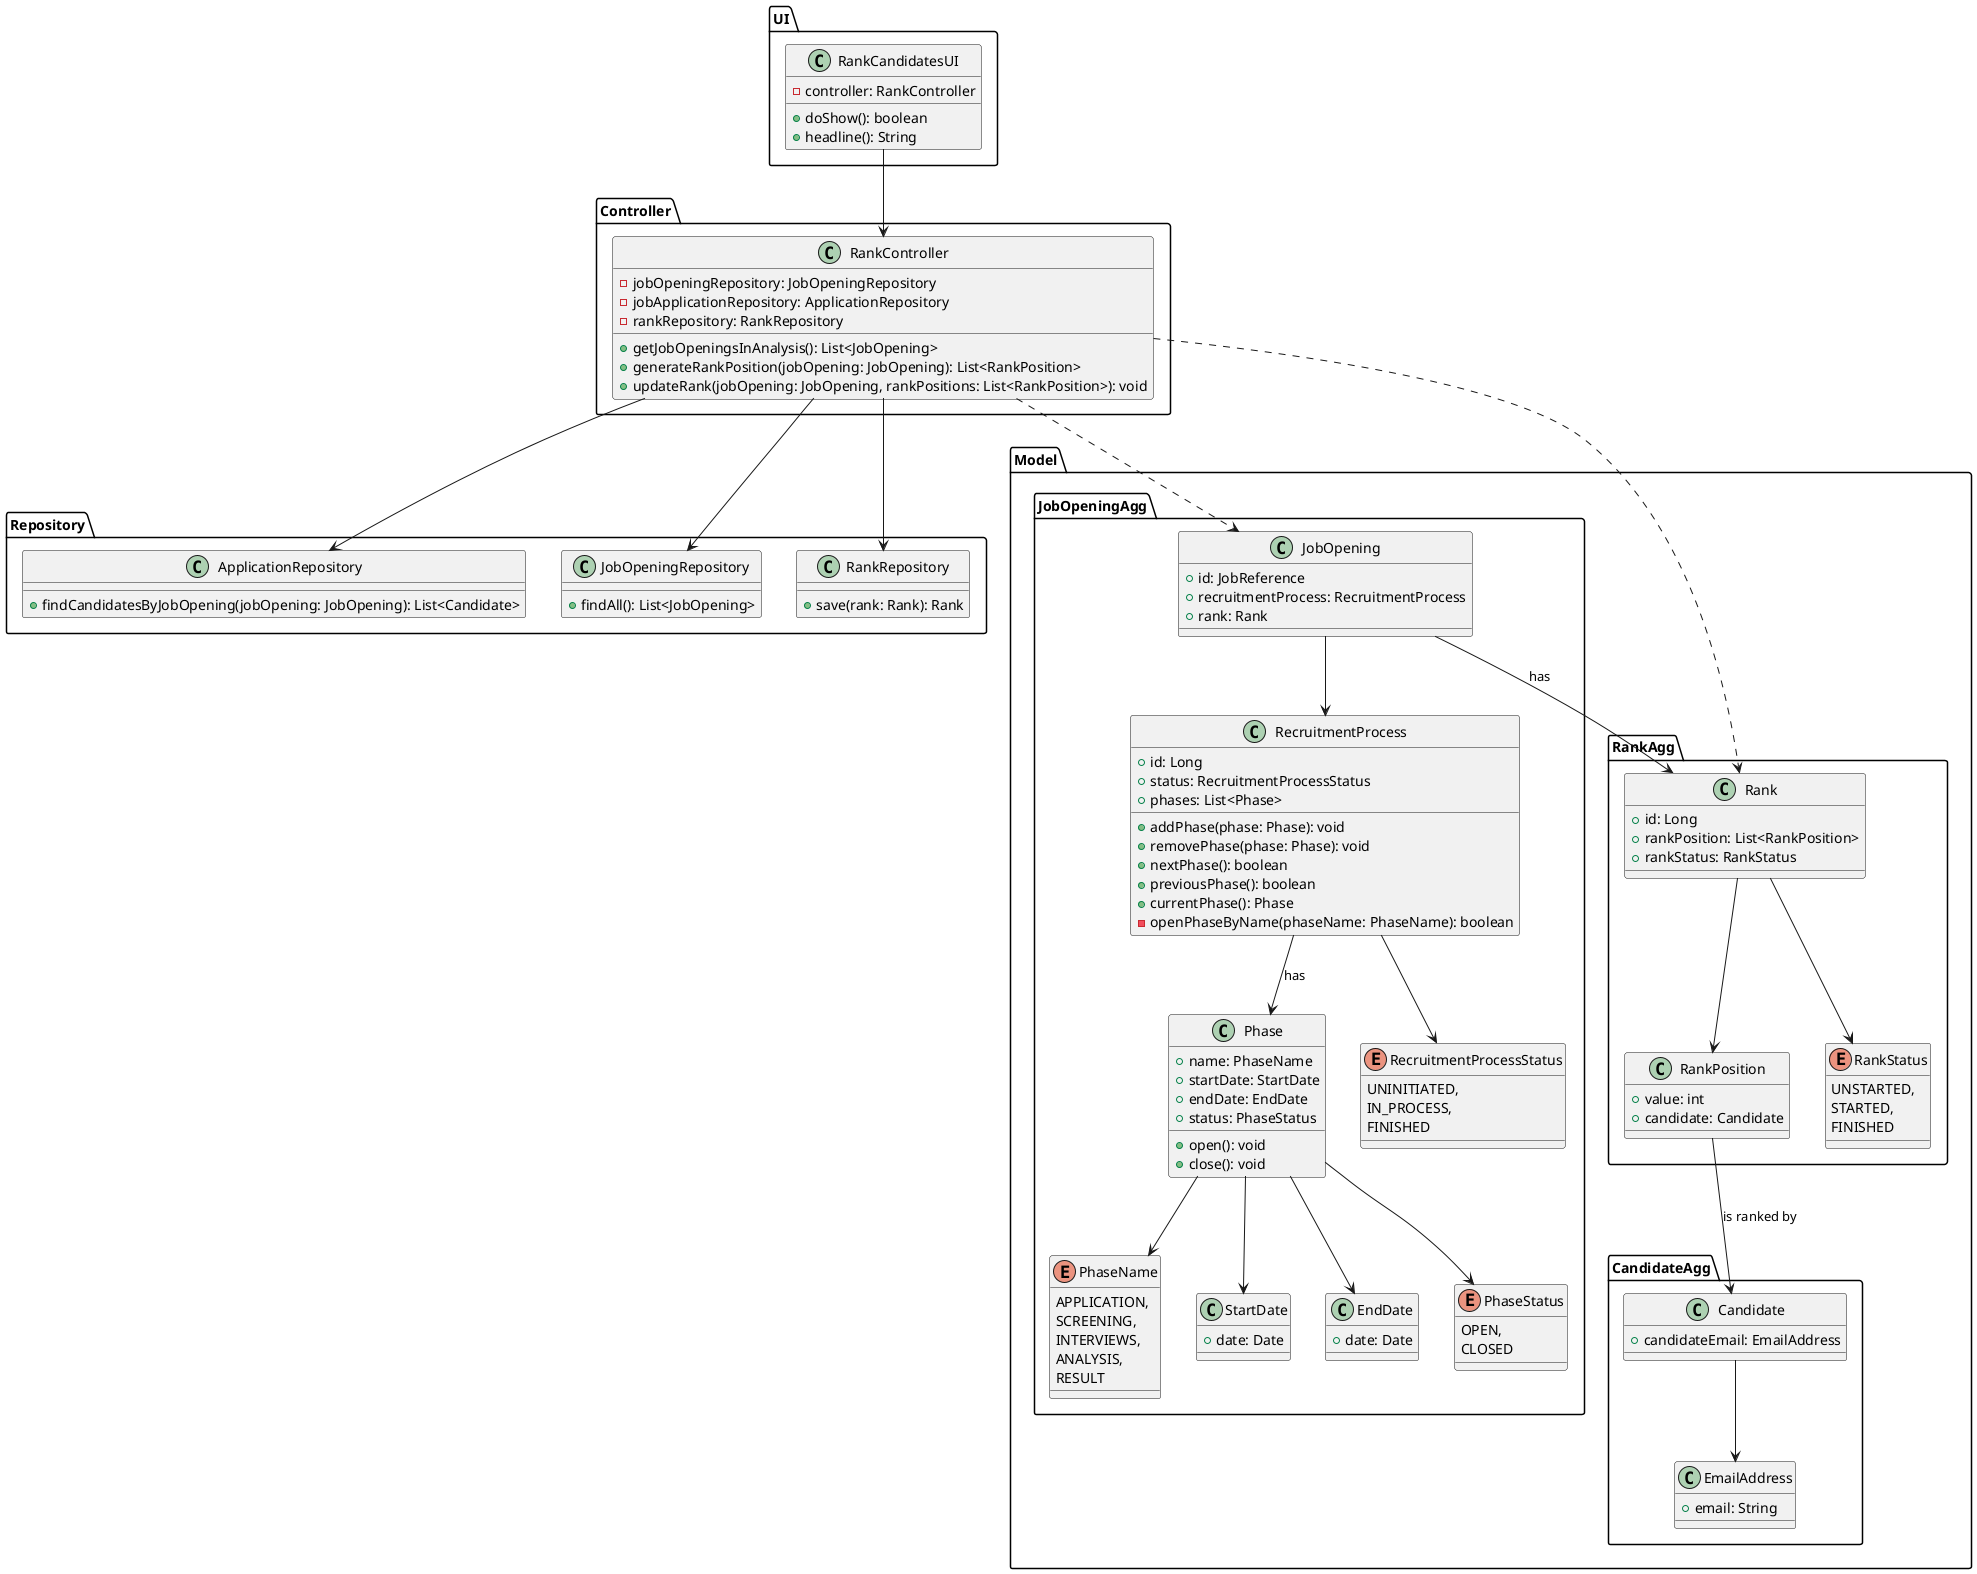 plantuml
@startuml ClassDiagram

package Controller {
    class RankController {
            - jobOpeningRepository: JobOpeningRepository
            - jobApplicationRepository: ApplicationRepository
            - rankRepository: RankRepository
            + getJobOpeningsInAnalysis(): List<JobOpening>
            + generateRankPosition(jobOpening: JobOpening): List<RankPosition>
            + updateRank(jobOpening: JobOpening, rankPositions: List<RankPosition>): void
    }
}

package UI {
    class RankCandidatesUI {
        - controller: RankController
        + doShow(): boolean
        + headline(): String
    }
}

package Repository {
    class ApplicationRepository {
        + findCandidatesByJobOpening(jobOpening: JobOpening): List<Candidate>
    }

    class JobOpeningRepository {
            + findAll(): List<JobOpening>
    }

    class RankRepository {
        + save(rank: Rank): Rank
    }
}

package Model {
    package JobOpeningAgg {
        class JobOpening {
            + id: JobReference
            + recruitmentProcess: RecruitmentProcess
            + rank: Rank
        }

        class RecruitmentProcess {
            + id: Long
            + status: RecruitmentProcessStatus
            + phases: List<Phase>
            + addPhase(phase: Phase): void
            + removePhase(phase: Phase): void
            + nextPhase(): boolean
            + previousPhase(): boolean
            + currentPhase(): Phase
            - openPhaseByName(phaseName: PhaseName): boolean
        }

        class Phase {
            + name: PhaseName
            + startDate: StartDate
            + endDate: EndDate
            + status: PhaseStatus
            + open(): void
            + close(): void
        }

        enum PhaseName {
            APPLICATION,
            SCREENING,
            INTERVIEWS,
            ANALYSIS,
            RESULT
        }

        class StartDate {
            + date: Date
        }

        class EndDate {
            + date: Date
        }

        enum PhaseStatus {
            OPEN,
            CLOSED
        }

        enum RecruitmentProcessStatus {
            UNINITIATED,
            IN_PROCESS,
            FINISHED
        }

        JobOpening --> RecruitmentProcess
        RecruitmentProcess --> RecruitmentProcessStatus
        RecruitmentProcess --> Phase : "has"
        Phase --> PhaseName
        Phase --> StartDate
        Phase --> EndDate
        Phase --> PhaseStatus
    }

    package RankAgg {
        class Rank {
            + id: Long
            + rankPosition: List<RankPosition>
            + rankStatus: RankStatus
        }

        class RankPosition {
            + value: int
            + candidate: Candidate
        }

        enum RankStatus {
            UNSTARTED,
            STARTED,
            FINISHED
        }

        Rank --> RankPosition
        Rank --> RankStatus
        JobOpening --> Rank : "has"
    }

    package CandidateAgg {
        class Candidate {
            + candidateEmail: EmailAddress
        }

        class EmailAddress {
            + email: String
        }

        Candidate --> EmailAddress
        RankPosition --> Candidate : "is ranked by"
    }
}

RankController --> JobOpeningRepository
RankController --> ApplicationRepository
RankController --> RankRepository
RankController ..> JobOpening
RankController ..> Rank
RankCandidatesUI --> RankController

@enduml
